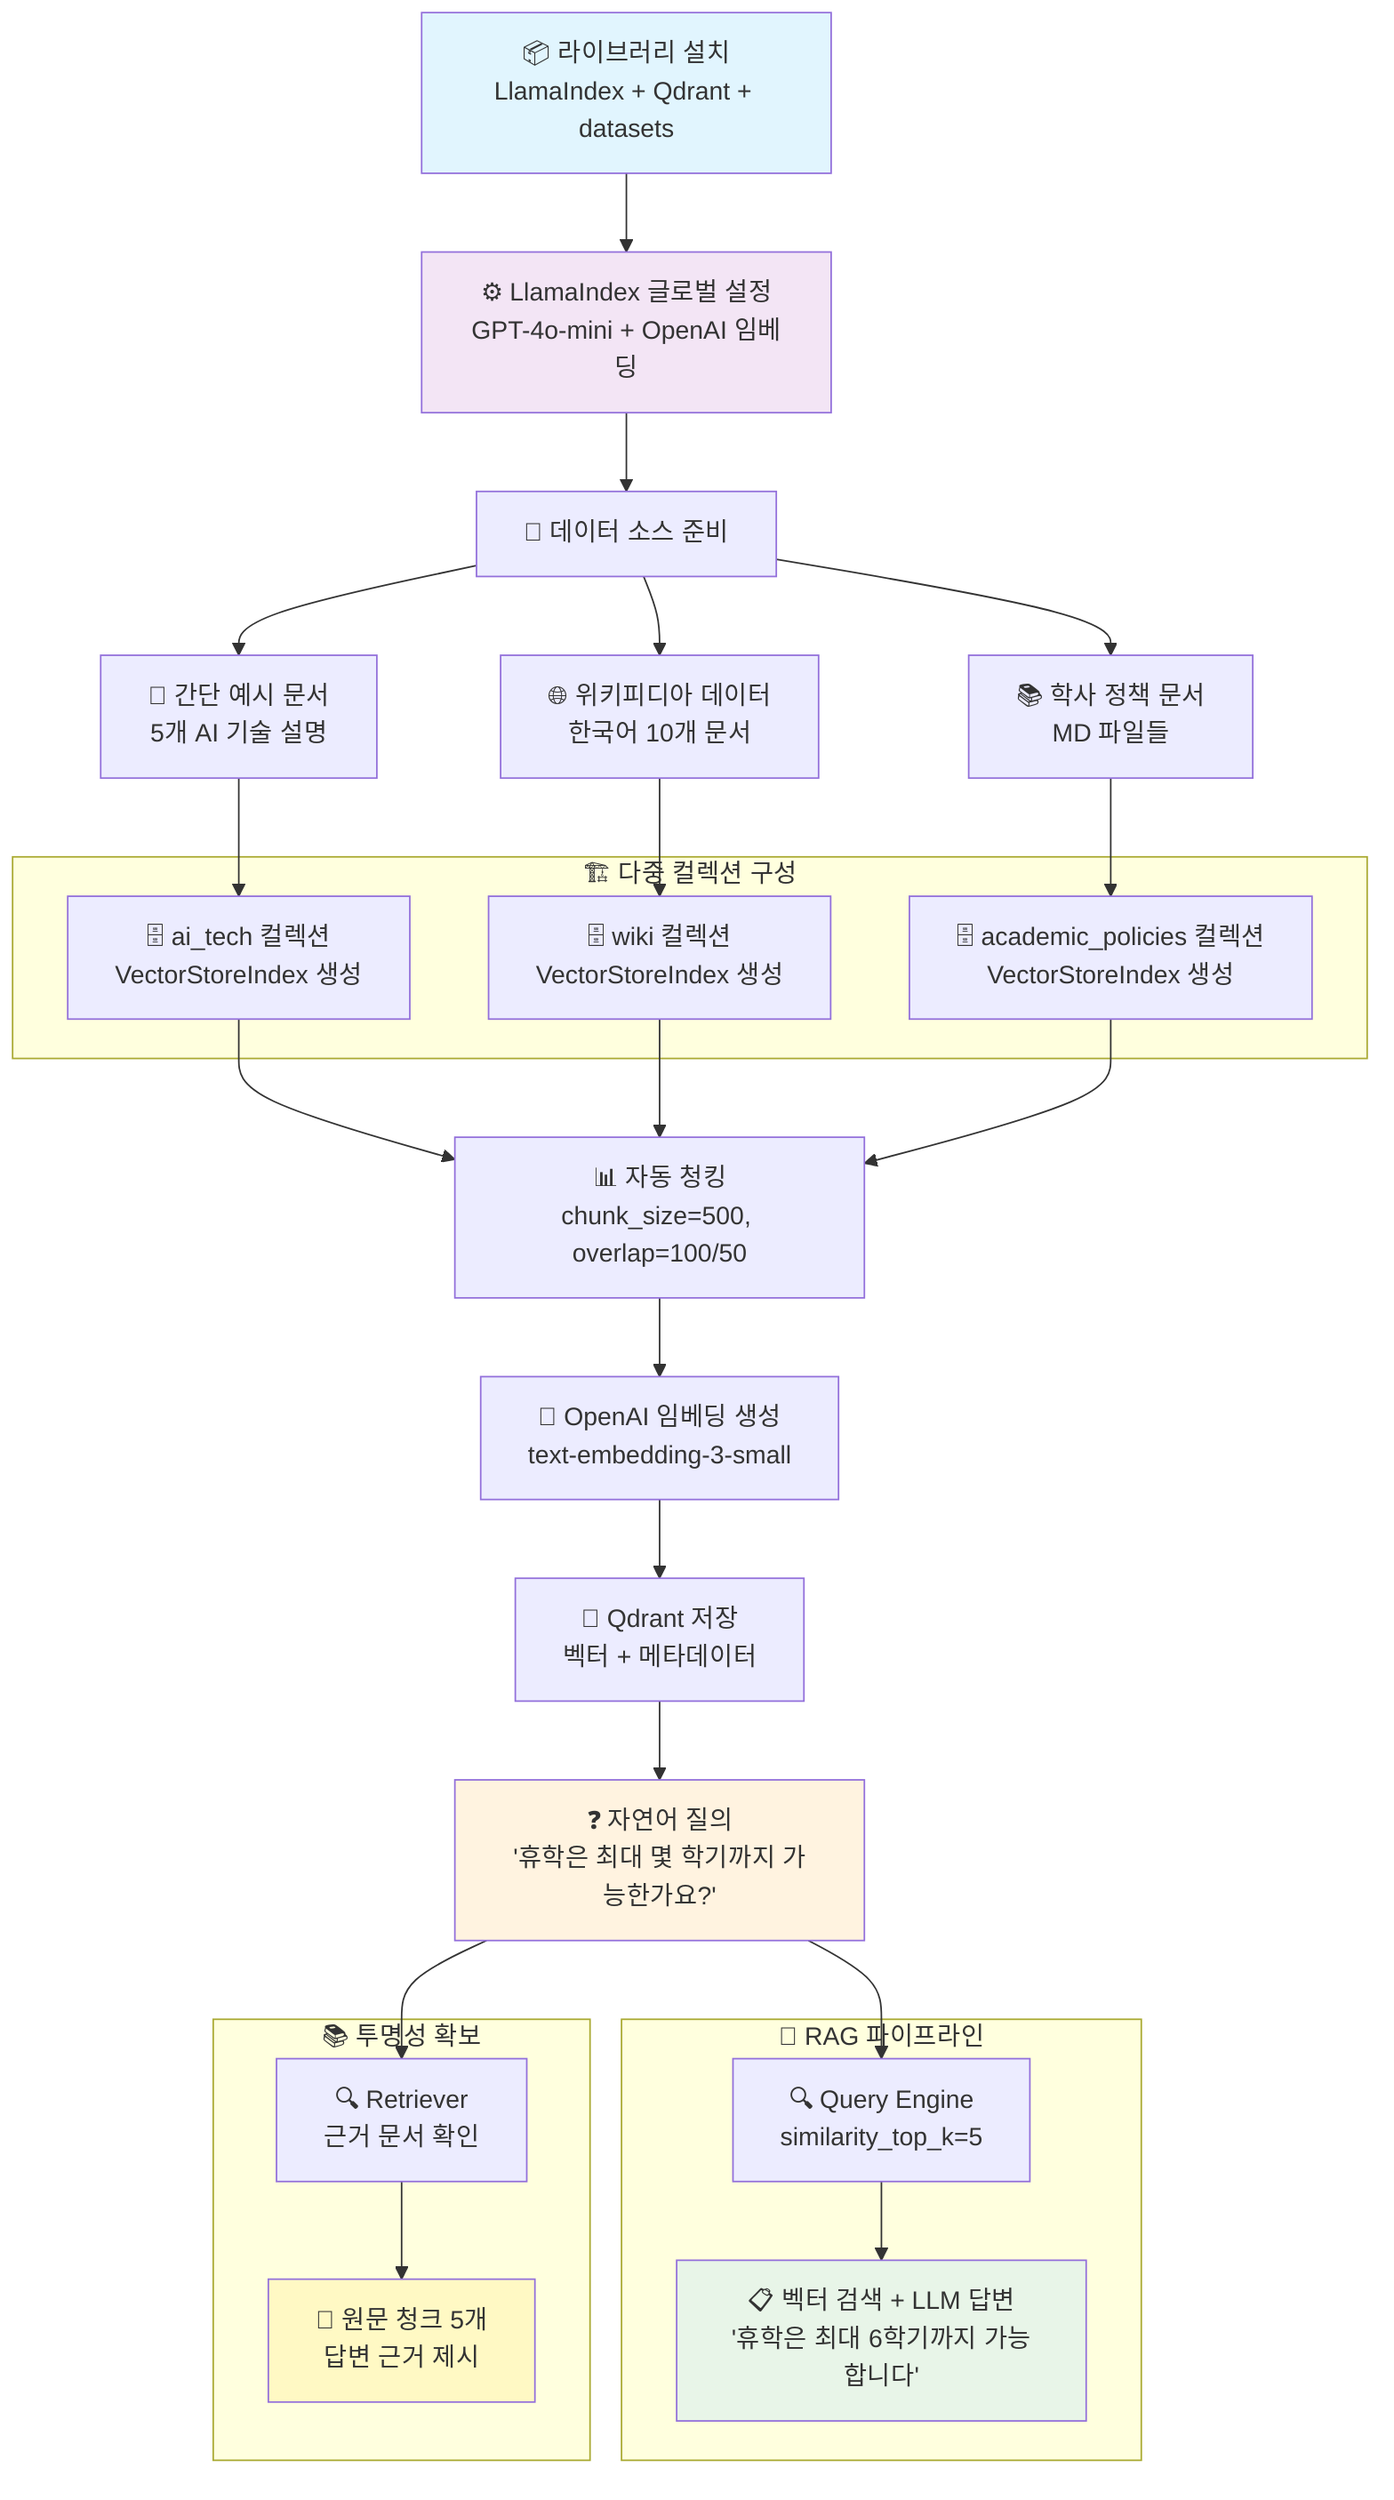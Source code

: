 flowchart TD
    A[📦 라이브러리 설치<br/>LlamaIndex + Qdrant + datasets] --> B[⚙️ LlamaIndex 글로벌 설정<br/>GPT-4o-mini + OpenAI 임베딩]
    
    B --> C[🔧 데이터 소스 준비]
    
    C --> D[📝 간단 예시 문서<br/>5개 AI 기술 설명]
    C --> E[🌐 위키피디아 데이터<br/>한국어 10개 문서]
    C --> F[📚 학사 정책 문서<br/>MD 파일들]
    
    D --> G[🗄️ ai_tech 컬렉션<br/>VectorStoreIndex 생성]
    E --> H[🗄️ wiki 컬렉션<br/>VectorStoreIndex 생성]
    F --> I[🗄️ academic_policies 컬렉션<br/>VectorStoreIndex 생성]
    
    G --> J[📊 자동 청킹<br/>chunk_size=500, overlap=100/50]
    H --> J
    I --> J
    
    J --> K[🤖 OpenAI 임베딩 생성<br/>text-embedding-3-small]
    K --> L[💾 Qdrant 저장<br/>벡터 + 메타데이터]
    
    L --> M[❓ 자연어 질의<br/>'휴학은 최대 몇 학기까지 가능한가요?']
    M --> N[🔍 Query Engine<br/>similarity_top_k=5]
    N --> O[📋 벡터 검색 + LLM 답변<br/>'휴학은 최대 6학기까지 가능합니다']
    
    M --> P[🔍 Retriever<br/>근거 문서 확인]
    P --> Q[📄 원문 청크 5개<br/>답변 근거 제시]
    
    subgraph "🏗️ 다중 컬렉션 구성"
        G
        H
        I
    end
    
    subgraph "🎯 RAG 파이프라인"
        N
        O
    end
    
    subgraph "📚 투명성 확보"
        P
        Q
    end
    
    style A fill:#e1f5fe
    style B fill:#f3e5f5
    style M fill:#fff3e0
    style O fill:#e8f5e8
    style Q fill:#fff9c4